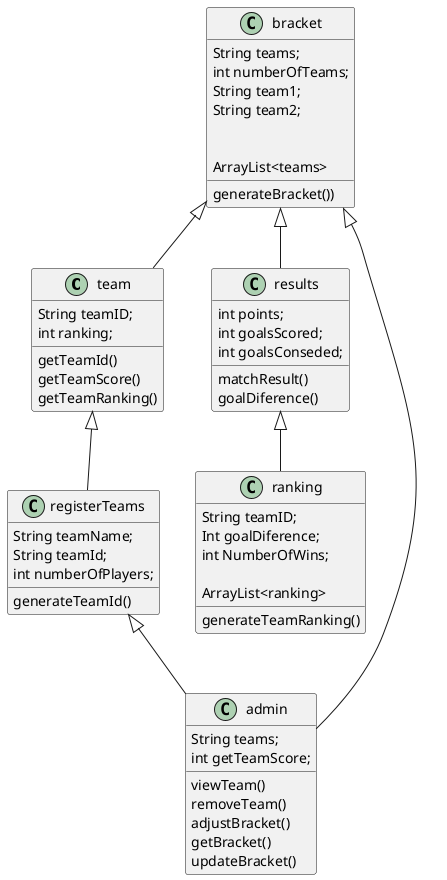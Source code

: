 @startuml

class team extends bracket{
String teamID;
int ranking;

getTeamId()
getTeamScore()
getTeamRanking()
}
class registerTeams extends team {
String teamName;
String teamId;
int numberOfPlayers;

generateTeamId()


}

class bracket{
String teams;
int numberOfTeams;
String team1;
String team2;


generateBracket())
ArrayList<teams>
}

class ranking extends results{
String teamID;
Int goalDiference;
int NumberOfWins;

generateTeamRanking()
ArrayList<ranking>
}

class admin extends registerTeams, bracket{
String teams;
int getTeamScore;

viewTeam()
removeTeam()
adjustBracket()
getBracket()
updateBracket()
}
class results extends bracket {
int points;
int goalsScored;
int goalsConseded;

matchResult()
goalDiference()
}




@enduml
